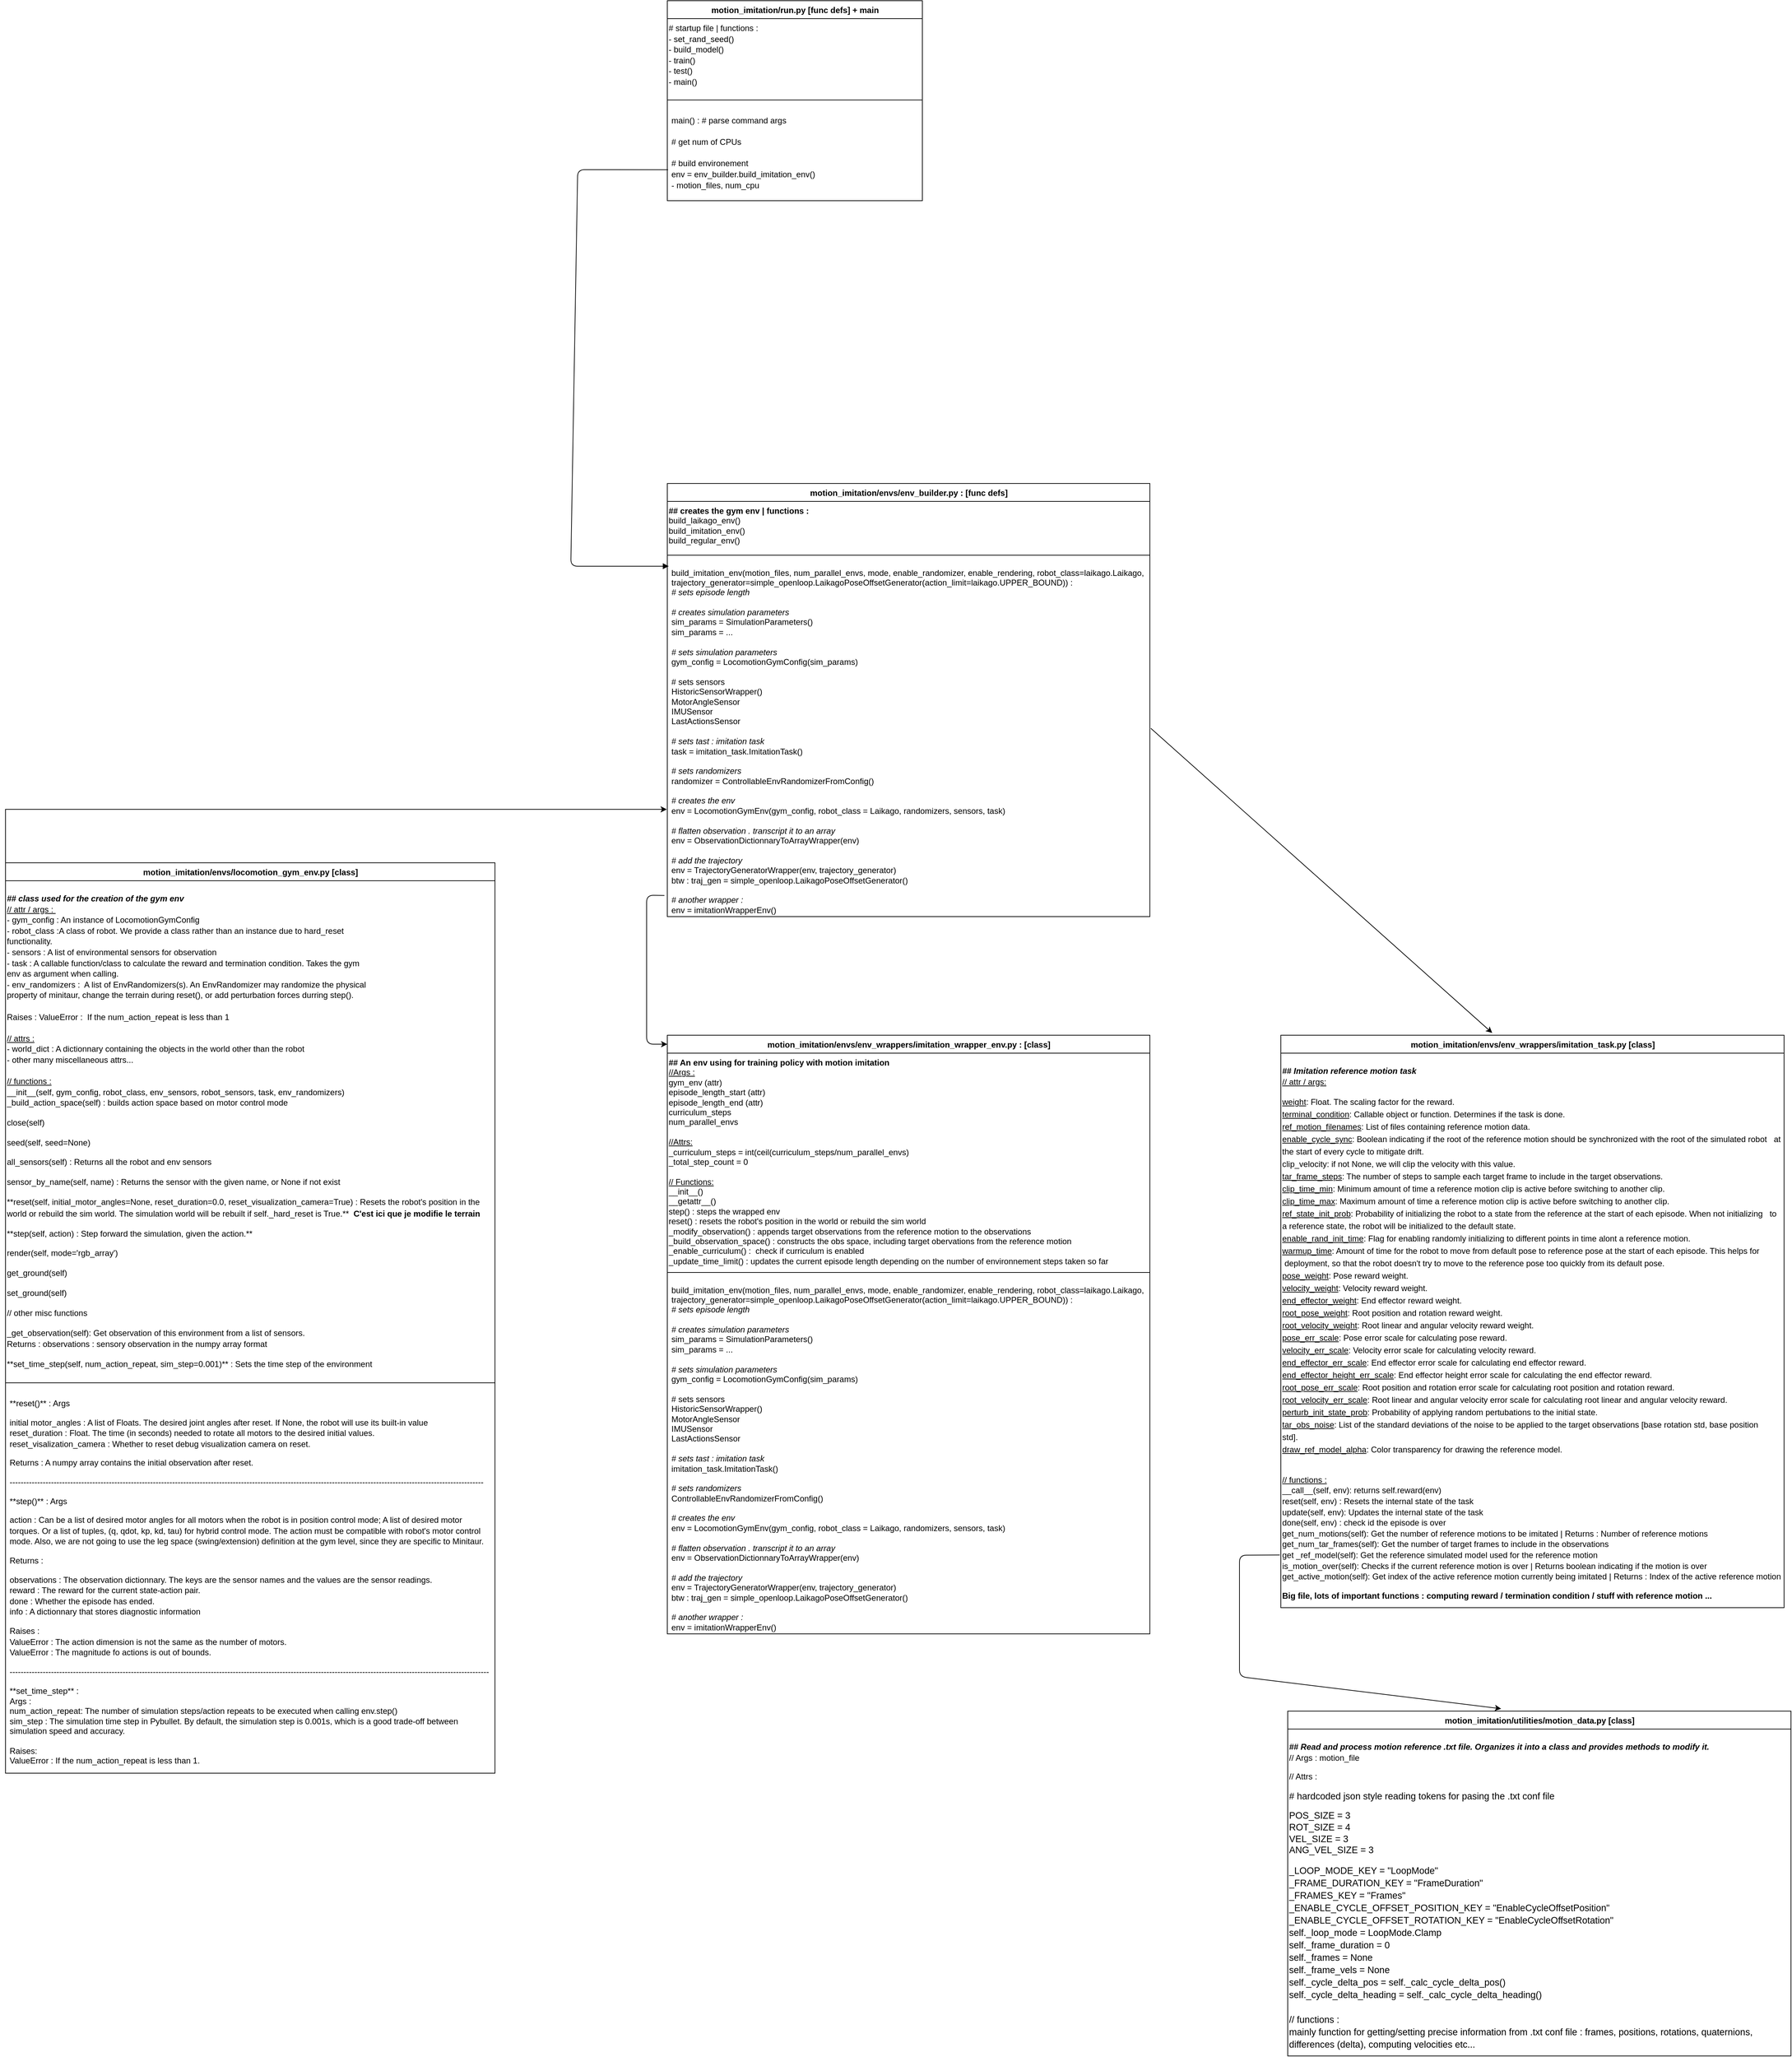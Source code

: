 <mxfile>
    <diagram id="Lm4nKWto8GY6URv-1aVc" name="Page-1">
        <mxGraphModel dx="3341" dy="2358" grid="1" gridSize="10" guides="1" tooltips="1" connect="1" arrows="1" fold="1" page="0" pageScale="1" pageWidth="850" pageHeight="1100" math="0" shadow="0">
            <root>
                <mxCell id="0"/>
                <mxCell id="1" parent="0"/>
                <mxCell id="60" value="motion_imitation/run.py [func defs] + main" style="swimlane;fontStyle=1;align=center;verticalAlign=top;childLayout=stackLayout;horizontal=1;startSize=26;horizontalStack=0;resizeParent=1;resizeParentMax=0;resizeLast=0;collapsible=1;marginBottom=0;html=1;" parent="1" vertex="1">
                    <mxGeometry x="-820" y="-960" width="370" height="290" as="geometry"/>
                </mxCell>
                <mxCell id="69" value="&lt;font face=&quot;helvetica&quot; style=&quot;line-height: 130%&quot;&gt;# startup file | functions :&lt;br&gt;- set_rand_seed()&lt;br&gt;- build_model()&lt;br&gt;- train()&lt;br&gt;- test()&lt;br&gt;- main()&lt;br&gt;&lt;/font&gt;" style="text;whiteSpace=wrap;html=1;" parent="60" vertex="1">
                    <mxGeometry y="26" width="370" height="114" as="geometry"/>
                </mxCell>
                <mxCell id="62" value="" style="line;strokeWidth=1;fillColor=none;align=left;verticalAlign=middle;spacingTop=-1;spacingLeft=3;spacingRight=3;rotatable=0;labelPosition=right;points=[];portConstraint=eastwest;html=1;" parent="60" vertex="1">
                    <mxGeometry y="140" width="370" height="8" as="geometry"/>
                </mxCell>
                <mxCell id="68" value="&lt;p style=&quot;line-height: 130%&quot;&gt;main() : # parse command args&lt;br&gt;&lt;br&gt;# get num of CPUs&lt;br&gt;&lt;br&gt;# build environement&lt;br&gt;env = env_builder.build_imitation_env()&lt;br&gt;- motion_files, num_cpu&lt;/p&gt;" style="text;strokeColor=none;fillColor=none;align=left;verticalAlign=top;spacingLeft=4;spacingRight=4;overflow=hidden;rotatable=0;points=[[0,0.5],[1,0.5]];portConstraint=eastwest;html=1;" parent="60" vertex="1">
                    <mxGeometry y="148" width="370" height="142" as="geometry"/>
                </mxCell>
                <mxCell id="70" value="motion_imitation/envs/env_builder.py : [func defs]" style="swimlane;fontStyle=1;align=center;verticalAlign=top;childLayout=stackLayout;horizontal=1;startSize=26;horizontalStack=0;resizeParent=1;resizeParentMax=0;resizeLast=0;collapsible=1;marginBottom=0;html=1;" parent="1" vertex="1">
                    <mxGeometry x="-820" y="-260" width="700" height="628" as="geometry">
                        <mxRectangle x="-1440" y="-200" width="320" height="26" as="alternateBounds"/>
                    </mxGeometry>
                </mxCell>
                <mxCell id="71" value="&lt;b&gt;## creates the gym env | functions :&lt;/b&gt;&amp;nbsp;&lt;br&gt;build_laikago_env()&lt;br&gt;build_imitation_env()&lt;br&gt;build_regular_env()" style="text;whiteSpace=wrap;html=1;" parent="70" vertex="1">
                    <mxGeometry y="26" width="700" height="74" as="geometry"/>
                </mxCell>
                <mxCell id="72" value="" style="line;strokeWidth=1;fillColor=none;align=left;verticalAlign=middle;spacingTop=-1;spacingLeft=3;spacingRight=3;rotatable=0;labelPosition=right;points=[];portConstraint=eastwest;html=1;" parent="70" vertex="1">
                    <mxGeometry y="100" width="700" height="8" as="geometry"/>
                </mxCell>
                <mxCell id="73" value="&lt;p style=&quot;line-height: 130%&quot;&gt;&lt;/p&gt;&lt;div style=&quot;text-align: justify&quot;&gt;&lt;span style=&quot;font-style: normal&quot;&gt;build_imitation_env(motion_files, num_parallel_envs, mode, enable_randomizer, enable_rendering, robot_class=laikago.Laikago,&amp;nbsp;&lt;/span&gt;&lt;/div&gt;&lt;span style=&quot;font-style: normal&quot;&gt;&lt;div style=&quot;text-align: justify&quot;&gt;&lt;span&gt;trajectory_generator=simple_openloop.LaikagoPoseOffsetGenerator(action_limit=laikago.UPPER_BOUND)) :&lt;/span&gt;&lt;/div&gt;&lt;/span&gt;&lt;div style=&quot;text-align: justify&quot;&gt;&lt;span&gt;# sets episode length&lt;/span&gt;&lt;/div&gt;&lt;div style=&quot;text-align: justify&quot;&gt;&lt;br&gt;&lt;/div&gt;&lt;div style=&quot;text-align: justify&quot;&gt;&lt;span&gt;# creates simulation parameters&lt;/span&gt;&lt;/div&gt;&lt;span style=&quot;font-style: normal&quot;&gt;&lt;div style=&quot;text-align: justify&quot;&gt;&lt;span&gt;sim_params = SimulationParameters()&lt;/span&gt;&lt;/div&gt;&lt;/span&gt;&lt;span style=&quot;font-style: normal&quot;&gt;&lt;div style=&quot;text-align: justify&quot;&gt;&lt;span&gt;sim_params = ...&lt;/span&gt;&lt;/div&gt;&lt;/span&gt;&lt;div style=&quot;text-align: justify&quot;&gt;&lt;br&gt;&lt;/div&gt;&lt;div style=&quot;text-align: justify&quot;&gt;&lt;span&gt;# sets simulation parameters&lt;/span&gt;&lt;/div&gt;&lt;span style=&quot;font-style: normal&quot;&gt;&lt;div style=&quot;text-align: justify&quot;&gt;&lt;span&gt;gym_config = LocomotionGymConfig(sim_params)&lt;/span&gt;&lt;/div&gt;&lt;/span&gt;&lt;div style=&quot;text-align: justify&quot;&gt;&lt;br&gt;&lt;/div&gt;&lt;span style=&quot;font-style: normal&quot;&gt;&lt;div style=&quot;text-align: justify&quot;&gt;&lt;span&gt;# sets sensors&lt;/span&gt;&lt;/div&gt;&lt;/span&gt;&lt;span style=&quot;font-style: normal&quot;&gt;&lt;div style=&quot;text-align: justify&quot;&gt;&lt;span&gt;HistoricSensorWrapper()&lt;/span&gt;&lt;/div&gt;&lt;/span&gt;&lt;span style=&quot;font-style: normal&quot;&gt;&lt;div style=&quot;text-align: justify&quot;&gt;&lt;span&gt;MotorAngleSensor&lt;/span&gt;&lt;/div&gt;&lt;/span&gt;&lt;span style=&quot;font-style: normal&quot;&gt;&lt;div style=&quot;text-align: justify&quot;&gt;&lt;span&gt;IMUSensor&lt;/span&gt;&lt;/div&gt;&lt;/span&gt;&lt;span style=&quot;font-style: normal&quot;&gt;&lt;div style=&quot;text-align: justify&quot;&gt;&lt;span&gt;LastActionsSensor&lt;/span&gt;&lt;/div&gt;&lt;/span&gt;&lt;div style=&quot;text-align: justify&quot;&gt;&lt;br&gt;&lt;/div&gt;&lt;div style=&quot;text-align: justify&quot;&gt;&lt;span&gt;# sets tast : imitation task&lt;/span&gt;&lt;/div&gt;&lt;span style=&quot;font-style: normal&quot;&gt;&lt;div style=&quot;text-align: justify&quot;&gt;&lt;span&gt;task = imitation_task.ImitationTask()&lt;/span&gt;&lt;/div&gt;&lt;/span&gt;&lt;div style=&quot;text-align: justify&quot;&gt;&lt;br&gt;&lt;/div&gt;&lt;div style=&quot;text-align: justify&quot;&gt;&lt;span&gt;# sets randomizers&lt;/span&gt;&lt;/div&gt;&lt;span style=&quot;font-style: normal&quot;&gt;&lt;div style=&quot;text-align: justify&quot;&gt;&lt;span&gt;randomizer = ControllableEnvRandomizerFromConfig()&lt;/span&gt;&lt;/div&gt;&lt;/span&gt;&lt;div style=&quot;text-align: justify&quot;&gt;&lt;br&gt;&lt;/div&gt;&lt;div style=&quot;text-align: justify&quot;&gt;&lt;span&gt;# creates the env&lt;/span&gt;&lt;/div&gt;&lt;span style=&quot;font-style: normal&quot;&gt;&lt;div style=&quot;text-align: justify&quot;&gt;&lt;span&gt;env = LocomotionGymEnv(gym_config, robot_class = Laikago, randomizers, sensors, task)&lt;/span&gt;&lt;/div&gt;&lt;/span&gt;&lt;div style=&quot;text-align: justify&quot;&gt;&lt;br&gt;&lt;/div&gt;&lt;div style=&quot;text-align: justify&quot;&gt;&lt;span&gt;# flatten observation . transcript it to an array&lt;/span&gt;&lt;/div&gt;&lt;span style=&quot;font-style: normal&quot;&gt;&lt;div style=&quot;text-align: justify&quot;&gt;&lt;span&gt;env = ObservationDictionnaryToArrayWrapper(env)&lt;/span&gt;&lt;/div&gt;&lt;/span&gt;&lt;div style=&quot;text-align: justify&quot;&gt;&lt;br&gt;&lt;/div&gt;&lt;div style=&quot;text-align: justify&quot;&gt;&lt;span&gt;# add the trajectory&lt;/span&gt;&lt;/div&gt;&lt;span style=&quot;font-style: normal&quot;&gt;&lt;div style=&quot;text-align: justify&quot;&gt;&lt;span&gt;env = TrajectoryGeneratorWrapper(env, trajectory_generator)&lt;/span&gt;&lt;/div&gt;&lt;/span&gt;&lt;span style=&quot;font-style: normal&quot;&gt;&lt;div style=&quot;text-align: justify&quot;&gt;&lt;span&gt;btw : traj_gen = simple_openloop.LaikagoPoseOffsetGenerator()&lt;/span&gt;&lt;/div&gt;&lt;/span&gt;&lt;div style=&quot;text-align: justify&quot;&gt;&lt;br&gt;&lt;/div&gt;&lt;div style=&quot;text-align: justify&quot;&gt;&lt;span&gt;# another wrapper :&lt;/span&gt;&lt;/div&gt;&lt;span style=&quot;font-style: normal&quot;&gt;&lt;div style=&quot;text-align: justify&quot;&gt;&lt;span&gt;env = imitationWrapperEnv()&lt;/span&gt;&lt;/div&gt;&lt;/span&gt;&lt;span style=&quot;font-style: normal&quot;&gt;&lt;div style=&quot;text-align: justify&quot;&gt;&lt;span&gt;return env&lt;/span&gt;&lt;/div&gt;&lt;/span&gt;&lt;p&gt;&lt;/p&gt;" style="text;strokeColor=none;fillColor=none;align=left;verticalAlign=middle;spacingLeft=4;spacingRight=4;overflow=hidden;rotatable=0;points=[[0,0.5],[1,0.5]];portConstraint=eastwest;fontStyle=2;html=1;" parent="70" vertex="1">
                    <mxGeometry y="108" width="700" height="520" as="geometry"/>
                </mxCell>
                <mxCell id="74" value="motion_imitation/envs/locomotion_gym_env.py [class]" style="swimlane;fontStyle=1;align=center;verticalAlign=top;childLayout=stackLayout;horizontal=1;startSize=26;horizontalStack=0;resizeParent=1;resizeParentMax=0;resizeLast=0;collapsible=1;marginBottom=0;html=1;" parent="1" vertex="1">
                    <mxGeometry x="-1780" y="290" width="710" height="1320" as="geometry">
                        <mxRectangle x="-510" y="110" width="340" height="26" as="alternateBounds"/>
                    </mxGeometry>
                </mxCell>
                <mxCell id="75" value="&lt;p style=&quot;line-height: 130%&quot;&gt;&lt;span&gt;&lt;b&gt;&lt;i&gt;## class used for the creation of the gym env&lt;/i&gt;&lt;/b&gt;&lt;br&gt;&lt;u&gt;// attr / args :&amp;nbsp;&lt;/u&gt;&lt;br&gt;&lt;/span&gt;&lt;span&gt;- gym_config : An instance of LocomotionGymConfig&lt;/span&gt;&lt;br style=&quot;padding: 0px ; margin: 0px&quot;&gt;&lt;span&gt;- robot_class :A class of robot. We provide a class rather than an instance due to hard_reset&amp;nbsp;&lt;/span&gt;&lt;br style=&quot;padding: 0px ; margin: 0px&quot;&gt;&lt;span&gt;functionality.&lt;/span&gt;&lt;br style=&quot;padding: 0px ; margin: 0px&quot;&gt;&lt;span&gt;- sensors : A list of environmental sensors for observation&lt;/span&gt;&lt;br style=&quot;padding: 0px ; margin: 0px&quot;&gt;&lt;span&gt;- task : A callable function/class to calculate the reward and termination condition. Takes the gym&amp;nbsp;&lt;/span&gt;&lt;br style=&quot;padding: 0px ; margin: 0px&quot;&gt;&lt;span&gt;env as argument when calling.&lt;/span&gt;&lt;br style=&quot;padding: 0px ; margin: 0px&quot;&gt;&lt;span&gt;- env_randomizers :&amp;nbsp; A list of EnvRandomizers(s). An EnvRandomizer may randomize the physical&lt;/span&gt;&lt;br style=&quot;padding: 0px ; margin: 0px&quot;&gt;&lt;span&gt;property of minitaur, change the terrain during reset(), or add perturbation forces durring step().&lt;/span&gt;&lt;br style=&quot;padding: 0px ; margin: 0px&quot;&gt;&lt;br style=&quot;padding: 0px ; margin: 0px&quot;&gt;&lt;span&gt;Raises : ValueError :&amp;nbsp; If the num_action_repeat is less than 1&lt;br&gt;&lt;/span&gt;&lt;span&gt;&lt;br&gt;&lt;u&gt;// attrs :&lt;/u&gt;&lt;br&gt;- world_dict : A dictionnary containing the objects in the world other than the robot&lt;br&gt;- other many miscellaneous attrs...&lt;br&gt;&lt;br&gt;&lt;u&gt;// functions :&lt;/u&gt;&lt;br&gt;__init__(self, gym_config, robot_class, env_sensors, robot_sensors, task, env_randomizers)&lt;br&gt;_build_action_space(self) : builds action space based on motor control mode&lt;/span&gt;&lt;/p&gt;&lt;p style=&quot;line-height: 140%&quot;&gt;&lt;span&gt;close(self)&lt;/span&gt;&lt;/p&gt;&lt;p style=&quot;line-height: 140%&quot;&gt;&lt;span&gt;seed(self, seed=None)&lt;/span&gt;&lt;/p&gt;&lt;p style=&quot;line-height: 140%&quot;&gt;&lt;span&gt;all_sensors(self) : Returns all the robot and env sensors&lt;/span&gt;&lt;span&gt;&lt;br&gt;&lt;/span&gt;&lt;/p&gt;&lt;p style=&quot;line-height: 140%&quot;&gt;&lt;span&gt;sensor_by_name(self, name) : Returns the sensor with the given name, or None if not exist&lt;/span&gt;&lt;span&gt;&lt;br&gt;&lt;/span&gt;&lt;/p&gt;&lt;p style=&quot;line-height: 140%&quot;&gt;**reset(self, initial_motor_angles=None, reset_duration=0.0, reset_visualization_camera=True) : Resets the robot's position in the world or rebuild the sim world.&amp;nbsp;The simulation world will be rebuilt if self._hard_reset is True.**&amp;nbsp;&lt;i&gt;&amp;nbsp;&lt;/i&gt;&lt;b&gt;C'est ici que je modifie le terrain&lt;/b&gt;&lt;/p&gt;&lt;p style=&quot;line-height: 140%&quot;&gt;**step(self, action) : Step forward the simulation, given the action.**&lt;/p&gt;&lt;p style=&quot;line-height: 140%&quot;&gt;render(self, mode='rgb_array')&lt;/p&gt;&lt;p style=&quot;line-height: 140%&quot;&gt;get_ground(self)&lt;/p&gt;&lt;p style=&quot;line-height: 140%&quot;&gt;set_ground(self)&lt;/p&gt;&lt;p style=&quot;line-height: 140%&quot;&gt;// other misc functions&lt;/p&gt;&lt;p style=&quot;line-height: 140%&quot;&gt;_get_observation(self): Get observation of this environment from a list of sensors.&amp;nbsp; &amp;nbsp; &amp;nbsp; &amp;nbsp; &amp;nbsp; &amp;nbsp; &amp;nbsp; &amp;nbsp; &amp;nbsp; &amp;nbsp; &amp;nbsp; &amp;nbsp; &amp;nbsp; &amp;nbsp; &amp;nbsp; &amp;nbsp; &amp;nbsp; &amp;nbsp; &amp;nbsp; &amp;nbsp; &amp;nbsp; &amp;nbsp; &amp;nbsp; &amp;nbsp; &amp;nbsp; &amp;nbsp; &amp;nbsp; &amp;nbsp; &amp;nbsp; &amp;nbsp; &amp;nbsp; &amp;nbsp; &amp;nbsp; &amp;nbsp; &amp;nbsp; &amp;nbsp; &amp;nbsp; &amp;nbsp; &amp;nbsp; &amp;nbsp; Returns : observations : sensory observation in the numpy array format&lt;/p&gt;&lt;p style=&quot;line-height: 140%&quot;&gt;**set_time_step(self, num_action_repeat, sim_step=0.001)** : Sets the time step of the environment&lt;/p&gt;&lt;p style=&quot;line-height: 140%&quot;&gt;&lt;br&gt;&lt;/p&gt;" style="text;whiteSpace=wrap;html=1;" parent="74" vertex="1">
                    <mxGeometry y="26" width="710" height="724" as="geometry"/>
                </mxCell>
                <mxCell id="76" value="" style="line;strokeWidth=1;fillColor=none;align=left;verticalAlign=middle;spacingTop=-1;spacingLeft=3;spacingRight=3;rotatable=0;labelPosition=right;points=[];portConstraint=eastwest;html=1;" parent="74" vertex="1">
                    <mxGeometry y="750" width="710" height="8" as="geometry"/>
                </mxCell>
                <mxCell id="77" value="&lt;p style=&quot;line-height: 130%&quot;&gt;**reset()** : Args&lt;/p&gt;&lt;p style=&quot;line-height: 130%&quot;&gt;initial motor_angles : A list of Floats. The desired joint angles after reset. If None, the robot will use its built-in value&amp;nbsp; &amp;nbsp; &amp;nbsp; &amp;nbsp; &amp;nbsp; &amp;nbsp; &amp;nbsp; &amp;nbsp; &amp;nbsp; &amp;nbsp; &amp;nbsp; &amp;nbsp; reset_duration : Float. The time (in seconds) needed to rotate all motors to the desired initial values.&amp;nbsp; &amp;nbsp; &amp;nbsp; &amp;nbsp; &amp;nbsp; &amp;nbsp; &amp;nbsp; &amp;nbsp; &amp;nbsp; &amp;nbsp; &amp;nbsp; &amp;nbsp; &amp;nbsp; &amp;nbsp; &amp;nbsp; &amp;nbsp; &amp;nbsp; &amp;nbsp; &amp;nbsp; &amp;nbsp; &amp;nbsp; &amp;nbsp; &amp;nbsp; reset_visalization_camera : Whether to reset debug visualization camera on reset.&lt;/p&gt;&lt;p style=&quot;line-height: 130%&quot;&gt;&lt;span&gt;Returns : A numpy array contains the initial observation after reset.&lt;/span&gt;&lt;/p&gt;&lt;p style=&quot;line-height: 130%&quot;&gt;----------------------------------------------------------------------------------------------------------------------------------------------------------------------------&lt;/p&gt;&lt;p style=&quot;line-height: 130%&quot;&gt;**step()** : Args&lt;/p&gt;&lt;p style=&quot;line-height: 130%&quot;&gt;action : Can be a list of desired motor angles for all motors when the robot is in position control mode; A list of desired motor torques. Or a list of tuples, (q, qdot, kp, kd, tau) for hybrid control mode. The action must be compatible with robot's motor control mode. Also, we are not going to use the leg space (swing/extension) definition at the gym level, since they are specific to Minitaur.&lt;/p&gt;&lt;p style=&quot;line-height: 130%&quot;&gt;Returns :&amp;nbsp;&lt;/p&gt;&lt;p style=&quot;line-height: 130%&quot;&gt;observations : The observation dictionnary. The keys are the sensor names and the values are the sensor readings.&amp;nbsp; &amp;nbsp; &amp;nbsp; &amp;nbsp; &amp;nbsp; &amp;nbsp; &amp;nbsp; &amp;nbsp; &amp;nbsp; &amp;nbsp; &amp;nbsp; &amp;nbsp; reward : The reward for the current state-action pair.&amp;nbsp; &amp;nbsp; &amp;nbsp; &amp;nbsp; &amp;nbsp; &amp;nbsp; &amp;nbsp; &amp;nbsp; &amp;nbsp; &amp;nbsp; &amp;nbsp; &amp;nbsp; &amp;nbsp; &amp;nbsp; &amp;nbsp; &amp;nbsp; &amp;nbsp; &amp;nbsp; &amp;nbsp; &amp;nbsp; &amp;nbsp; &amp;nbsp; &amp;nbsp; &amp;nbsp; &amp;nbsp; &amp;nbsp; &amp;nbsp; &amp;nbsp; &amp;nbsp; &amp;nbsp; &amp;nbsp; &amp;nbsp; &amp;nbsp; &amp;nbsp; &amp;nbsp; &amp;nbsp; &amp;nbsp; &amp;nbsp; &amp;nbsp; &amp;nbsp; &amp;nbsp; &amp;nbsp; &amp;nbsp; &amp;nbsp; &amp;nbsp; &amp;nbsp; &amp;nbsp; &amp;nbsp; &amp;nbsp; &amp;nbsp; &amp;nbsp; &amp;nbsp; &amp;nbsp; &amp;nbsp; &amp;nbsp; &amp;nbsp; &amp;nbsp; &amp;nbsp; &amp;nbsp; &amp;nbsp; &amp;nbsp; &amp;nbsp; &amp;nbsp; done : Whether the episode has ended.&amp;nbsp; &amp;nbsp; &amp;nbsp; &amp;nbsp; &amp;nbsp; &amp;nbsp; &amp;nbsp; &amp;nbsp; &amp;nbsp; &amp;nbsp; &amp;nbsp; &amp;nbsp; &amp;nbsp; &amp;nbsp; &amp;nbsp; &amp;nbsp; &amp;nbsp; &amp;nbsp; &amp;nbsp; &amp;nbsp; &amp;nbsp; &amp;nbsp; &amp;nbsp; &amp;nbsp; &amp;nbsp; &amp;nbsp; &amp;nbsp; &amp;nbsp; &amp;nbsp; &amp;nbsp; &amp;nbsp; &amp;nbsp; &amp;nbsp; &amp;nbsp; &amp;nbsp; &amp;nbsp; &amp;nbsp; &amp;nbsp; &amp;nbsp; &amp;nbsp; &amp;nbsp; &amp;nbsp; &amp;nbsp; &amp;nbsp; &amp;nbsp; &amp;nbsp; &amp;nbsp; &amp;nbsp; &amp;nbsp; &amp;nbsp; &amp;nbsp; &amp;nbsp; &amp;nbsp; &amp;nbsp; &amp;nbsp; &amp;nbsp; &amp;nbsp; &amp;nbsp; &amp;nbsp; &amp;nbsp; &amp;nbsp; &amp;nbsp; &amp;nbsp; &amp;nbsp; &amp;nbsp; &amp;nbsp; &amp;nbsp; &amp;nbsp; &amp;nbsp; &amp;nbsp; &amp;nbsp; &amp;nbsp; &amp;nbsp; info : A dictionnary that stores diagnostic information&lt;/p&gt;&lt;p style=&quot;line-height: 130%&quot;&gt;Raises :&amp;nbsp; &amp;nbsp; &amp;nbsp; &amp;nbsp; &amp;nbsp; &amp;nbsp; &amp;nbsp; &amp;nbsp; &amp;nbsp; &amp;nbsp; &amp;nbsp; &amp;nbsp; &amp;nbsp; &amp;nbsp; &amp;nbsp; &amp;nbsp; &amp;nbsp; &amp;nbsp; &amp;nbsp; &amp;nbsp; &amp;nbsp; &amp;nbsp; &amp;nbsp; &amp;nbsp; &amp;nbsp; &amp;nbsp; &amp;nbsp; &amp;nbsp; &amp;nbsp; &amp;nbsp; &amp;nbsp; &amp;nbsp; &amp;nbsp; &amp;nbsp; &amp;nbsp; &amp;nbsp; &amp;nbsp; &amp;nbsp; &amp;nbsp; &amp;nbsp; &amp;nbsp; &amp;nbsp; &amp;nbsp; &amp;nbsp; &amp;nbsp; &amp;nbsp; &amp;nbsp; &amp;nbsp; &amp;nbsp; &amp;nbsp; &amp;nbsp; &amp;nbsp; &amp;nbsp; &amp;nbsp; &amp;nbsp; &amp;nbsp; &amp;nbsp; &amp;nbsp; &amp;nbsp; &amp;nbsp; &amp;nbsp; &amp;nbsp; &amp;nbsp; &amp;nbsp; &amp;nbsp; &amp;nbsp; &amp;nbsp; &amp;nbsp; &amp;nbsp; &amp;nbsp; &amp;nbsp; &amp;nbsp; &amp;nbsp; &amp;nbsp; &amp;nbsp; &amp;nbsp; &amp;nbsp; &amp;nbsp; &amp;nbsp; &amp;nbsp; &amp;nbsp; &amp;nbsp; &amp;nbsp; &amp;nbsp; &amp;nbsp; &amp;nbsp; &amp;nbsp; &amp;nbsp; &amp;nbsp; &amp;nbsp; &amp;nbsp; &amp;nbsp; &amp;nbsp; &amp;nbsp; &amp;nbsp; &amp;nbsp; &amp;nbsp; &amp;nbsp; ValueError : The action dimension is not the same as the number of motors.&amp;nbsp; &amp;nbsp; &amp;nbsp; &amp;nbsp; &amp;nbsp; &amp;nbsp; &amp;nbsp; &amp;nbsp; &amp;nbsp; &amp;nbsp; &amp;nbsp; &amp;nbsp; &amp;nbsp; &amp;nbsp; &amp;nbsp; &amp;nbsp; &amp;nbsp; &amp;nbsp; &amp;nbsp; &amp;nbsp; &amp;nbsp; &amp;nbsp; &amp;nbsp; &amp;nbsp; &amp;nbsp; &amp;nbsp; &amp;nbsp; &amp;nbsp; &amp;nbsp; &amp;nbsp; &amp;nbsp; &amp;nbsp; &amp;nbsp; &amp;nbsp; &amp;nbsp; &amp;nbsp; &amp;nbsp; &amp;nbsp; &amp;nbsp; &amp;nbsp; &amp;nbsp; &amp;nbsp; &amp;nbsp; &amp;nbsp; ValueError : The magnitude fo actions is out of bounds.&lt;/p&gt;------------------------------------------------------------------------------------------------------------------------------------------------------------------------------&lt;br&gt;&lt;br&gt;**set_time_step** :&lt;br&gt;Args :&lt;br&gt;num_action_repeat: The number of simulation steps/action repeats to be executed when calling env.step()&lt;br&gt;sim_step : The simulation time step in Pybullet. By default, the simulation step is 0.001s, which is a good trade-off between simulation speed and accuracy.&lt;br&gt;&lt;br&gt;Raises:&amp;nbsp;&lt;br&gt;ValueError : If the num_action_repeat is less than 1." style="text;strokeColor=none;fillColor=none;align=left;verticalAlign=top;spacingLeft=4;spacingRight=4;overflow=hidden;rotatable=0;points=[[0,0.5],[1,0.5]];portConstraint=eastwest;html=1;whiteSpace=wrap;" parent="74" vertex="1">
                    <mxGeometry y="758" width="710" height="562" as="geometry"/>
                </mxCell>
                <mxCell id="78" value="" style="html=1;verticalAlign=bottom;labelBackgroundColor=none;endArrow=block;endFill=1;exitX=0.003;exitY=0.684;exitDx=0;exitDy=0;exitPerimeter=0;entryX=0.003;entryY=0.023;entryDx=0;entryDy=0;entryPerimeter=0;" parent="1" source="68" target="73" edge="1">
                    <mxGeometry width="160" relative="1" as="geometry">
                        <mxPoint x="-1530" y="-80" as="sourcePoint"/>
                        <mxPoint x="-1390" y="-30" as="targetPoint"/>
                        <Array as="points">
                            <mxPoint x="-950" y="-715"/>
                            <mxPoint x="-960" y="-140"/>
                        </Array>
                    </mxGeometry>
                </mxCell>
                <mxCell id="79" style="edgeStyle=orthogonalEdgeStyle;rounded=0;orthogonalLoop=1;jettySize=auto;html=1;exitX=0;exitY=0;exitDx=0;exitDy=0;entryX=-0.001;entryY=0.701;entryDx=0;entryDy=0;entryPerimeter=0;" parent="1" source="75" target="73" edge="1">
                    <mxGeometry relative="1" as="geometry"/>
                </mxCell>
                <mxCell id="80" value="motion_imitation/envs/env_wrappers/imitation_wrapper_env.py : [class]" style="swimlane;fontStyle=1;align=center;verticalAlign=top;childLayout=stackLayout;horizontal=1;startSize=26;horizontalStack=0;resizeParent=1;resizeParentMax=0;resizeLast=0;collapsible=1;marginBottom=0;html=1;" parent="1" vertex="1">
                    <mxGeometry x="-820" y="540" width="700" height="868" as="geometry">
                        <mxRectangle x="-1440" y="-200" width="320" height="26" as="alternateBounds"/>
                    </mxGeometry>
                </mxCell>
                <mxCell id="81" value="&lt;span&gt;## An env using for training policy with motion imitation&lt;br&gt;&lt;span style=&quot;font-weight: 400&quot;&gt;&lt;u&gt;//Args :&lt;/u&gt;&lt;br&gt;gym_env (attr)&lt;br&gt;episode_length_start (attr)&lt;br&gt;episode_length_end (attr)&lt;br&gt;curriculum_steps&lt;br&gt;num_parallel_envs&lt;br&gt;&lt;br&gt;&lt;u&gt;//Attrs:&lt;/u&gt;&lt;br&gt;_curriculum_steps = int(ceil(curriculum_steps/num_parallel_envs)&lt;br&gt;_total_step_count = 0&lt;br&gt;&lt;br&gt;&lt;u&gt;// Functions:&lt;/u&gt;&lt;br&gt;__init__()&lt;br&gt;__getattr__()&lt;br&gt;&lt;/span&gt;&lt;span style=&quot;font-weight: 400&quot;&gt;step() : steps the wrapped env&lt;br&gt;&lt;/span&gt;&lt;span style=&quot;font-weight: normal&quot;&gt;reset() : resets the robot's position in the world or rebuild the sim world&lt;br&gt;&lt;/span&gt;&lt;span style=&quot;font-weight: normal&quot;&gt;_modify_observation() : appends target observations from the reference motion to the observations&lt;br&gt;_build_observation_space() : constructs the obs space, including target obervations from the reference motion&lt;br&gt;&lt;/span&gt;&lt;span style=&quot;font-weight: 400&quot;&gt;_enable_curriculum() :&amp;nbsp; check if curriculum is enabled&lt;br&gt;_update_time_limit() : updates the current episode length depending on the number of environnement steps taken so far&lt;/span&gt;&lt;br&gt;&lt;/span&gt;" style="text;whiteSpace=wrap;html=1;fontStyle=1" parent="80" vertex="1">
                    <mxGeometry y="26" width="700" height="314" as="geometry"/>
                </mxCell>
                <mxCell id="82" value="" style="line;strokeWidth=1;fillColor=none;align=left;verticalAlign=middle;spacingTop=-1;spacingLeft=3;spacingRight=3;rotatable=0;labelPosition=right;points=[];portConstraint=eastwest;html=1;" parent="80" vertex="1">
                    <mxGeometry y="340" width="700" height="8" as="geometry"/>
                </mxCell>
                <mxCell id="83" value="&lt;p style=&quot;line-height: 130%&quot;&gt;&lt;/p&gt;&lt;div style=&quot;text-align: justify&quot;&gt;&lt;span style=&quot;font-style: normal&quot;&gt;build_imitation_env(motion_files, num_parallel_envs, mode, enable_randomizer, enable_rendering, robot_class=laikago.Laikago,&amp;nbsp;&lt;/span&gt;&lt;/div&gt;&lt;span style=&quot;font-style: normal&quot;&gt;&lt;div style=&quot;text-align: justify&quot;&gt;&lt;span&gt;trajectory_generator=simple_openloop.LaikagoPoseOffsetGenerator(action_limit=laikago.UPPER_BOUND)) :&lt;/span&gt;&lt;/div&gt;&lt;/span&gt;&lt;div style=&quot;text-align: justify&quot;&gt;&lt;span&gt;# sets episode length&lt;/span&gt;&lt;/div&gt;&lt;div style=&quot;text-align: justify&quot;&gt;&lt;br&gt;&lt;/div&gt;&lt;div style=&quot;text-align: justify&quot;&gt;&lt;span&gt;# creates simulation parameters&lt;/span&gt;&lt;/div&gt;&lt;span style=&quot;font-style: normal&quot;&gt;&lt;div style=&quot;text-align: justify&quot;&gt;&lt;span&gt;sim_params = SimulationParameters()&lt;/span&gt;&lt;/div&gt;&lt;/span&gt;&lt;span style=&quot;font-style: normal&quot;&gt;&lt;div style=&quot;text-align: justify&quot;&gt;&lt;span&gt;sim_params = ...&lt;/span&gt;&lt;/div&gt;&lt;/span&gt;&lt;div style=&quot;text-align: justify&quot;&gt;&lt;br&gt;&lt;/div&gt;&lt;div style=&quot;text-align: justify&quot;&gt;&lt;span&gt;# sets simulation parameters&lt;/span&gt;&lt;/div&gt;&lt;span style=&quot;font-style: normal&quot;&gt;&lt;div style=&quot;text-align: justify&quot;&gt;&lt;span&gt;gym_config = LocomotionGymConfig(sim_params)&lt;/span&gt;&lt;/div&gt;&lt;/span&gt;&lt;div style=&quot;text-align: justify&quot;&gt;&lt;br&gt;&lt;/div&gt;&lt;span style=&quot;font-style: normal&quot;&gt;&lt;div style=&quot;text-align: justify&quot;&gt;&lt;span&gt;# sets sensors&lt;/span&gt;&lt;/div&gt;&lt;/span&gt;&lt;span style=&quot;font-style: normal&quot;&gt;&lt;div style=&quot;text-align: justify&quot;&gt;&lt;span&gt;HistoricSensorWrapper()&lt;/span&gt;&lt;/div&gt;&lt;/span&gt;&lt;span style=&quot;font-style: normal&quot;&gt;&lt;div style=&quot;text-align: justify&quot;&gt;&lt;span&gt;MotorAngleSensor&lt;/span&gt;&lt;/div&gt;&lt;/span&gt;&lt;span style=&quot;font-style: normal&quot;&gt;&lt;div style=&quot;text-align: justify&quot;&gt;&lt;span&gt;IMUSensor&lt;/span&gt;&lt;/div&gt;&lt;/span&gt;&lt;span style=&quot;font-style: normal&quot;&gt;&lt;div style=&quot;text-align: justify&quot;&gt;&lt;span&gt;LastActionsSensor&lt;/span&gt;&lt;/div&gt;&lt;/span&gt;&lt;div style=&quot;text-align: justify&quot;&gt;&lt;br&gt;&lt;/div&gt;&lt;div style=&quot;text-align: justify&quot;&gt;&lt;span&gt;# sets tast : imitation task&lt;/span&gt;&lt;/div&gt;&lt;span style=&quot;font-style: normal&quot;&gt;&lt;div style=&quot;text-align: justify&quot;&gt;&lt;span&gt;imitation_task.ImitationTask()&lt;/span&gt;&lt;/div&gt;&lt;/span&gt;&lt;div style=&quot;text-align: justify&quot;&gt;&lt;br&gt;&lt;/div&gt;&lt;div style=&quot;text-align: justify&quot;&gt;&lt;span&gt;# sets randomizers&lt;/span&gt;&lt;/div&gt;&lt;span style=&quot;font-style: normal&quot;&gt;&lt;div style=&quot;text-align: justify&quot;&gt;&lt;span&gt;ControllableEnvRandomizerFromConfig()&lt;/span&gt;&lt;/div&gt;&lt;/span&gt;&lt;div style=&quot;text-align: justify&quot;&gt;&lt;br&gt;&lt;/div&gt;&lt;div style=&quot;text-align: justify&quot;&gt;&lt;span&gt;# creates the env&lt;/span&gt;&lt;/div&gt;&lt;span style=&quot;font-style: normal&quot;&gt;&lt;div style=&quot;text-align: justify&quot;&gt;&lt;span&gt;env = LocomotionGymEnv(gym_config, robot_class = Laikago, randomizers, sensors, task)&lt;/span&gt;&lt;/div&gt;&lt;/span&gt;&lt;div style=&quot;text-align: justify&quot;&gt;&lt;br&gt;&lt;/div&gt;&lt;div style=&quot;text-align: justify&quot;&gt;&lt;span&gt;# flatten observation . transcript it to an array&lt;/span&gt;&lt;/div&gt;&lt;span style=&quot;font-style: normal&quot;&gt;&lt;div style=&quot;text-align: justify&quot;&gt;&lt;span&gt;env = ObservationDictionnaryToArrayWrapper(env)&lt;/span&gt;&lt;/div&gt;&lt;/span&gt;&lt;div style=&quot;text-align: justify&quot;&gt;&lt;br&gt;&lt;/div&gt;&lt;div style=&quot;text-align: justify&quot;&gt;&lt;span&gt;# add the trajectory&lt;/span&gt;&lt;/div&gt;&lt;span style=&quot;font-style: normal&quot;&gt;&lt;div style=&quot;text-align: justify&quot;&gt;&lt;span&gt;env = TrajectoryGeneratorWrapper(env, trajectory_generator)&lt;/span&gt;&lt;/div&gt;&lt;/span&gt;&lt;span style=&quot;font-style: normal&quot;&gt;&lt;div style=&quot;text-align: justify&quot;&gt;&lt;span&gt;btw : traj_gen = simple_openloop.LaikagoPoseOffsetGenerator()&lt;/span&gt;&lt;/div&gt;&lt;/span&gt;&lt;div style=&quot;text-align: justify&quot;&gt;&lt;br&gt;&lt;/div&gt;&lt;div style=&quot;text-align: justify&quot;&gt;&lt;span&gt;# another wrapper :&lt;/span&gt;&lt;/div&gt;&lt;span style=&quot;font-style: normal&quot;&gt;&lt;div style=&quot;text-align: justify&quot;&gt;&lt;span&gt;env = imitationWrapperEnv()&lt;/span&gt;&lt;/div&gt;&lt;/span&gt;&lt;span style=&quot;font-style: normal&quot;&gt;&lt;div style=&quot;text-align: justify&quot;&gt;&lt;span&gt;return env&lt;/span&gt;&lt;/div&gt;&lt;/span&gt;&lt;p&gt;&lt;/p&gt;" style="text;strokeColor=none;fillColor=none;align=left;verticalAlign=middle;spacingLeft=4;spacingRight=4;overflow=hidden;rotatable=0;points=[[0,0.5],[1,0.5]];portConstraint=eastwest;fontStyle=2;html=1;" parent="80" vertex="1">
                    <mxGeometry y="348" width="700" height="520" as="geometry"/>
                </mxCell>
                <mxCell id="84" value="" style="endArrow=classic;html=1;entryX=0;entryY=0.015;entryDx=0;entryDy=0;entryPerimeter=0;exitX=-0.006;exitY=0.941;exitDx=0;exitDy=0;exitPerimeter=0;" parent="1" source="73" target="80" edge="1">
                    <mxGeometry width="50" height="50" relative="1" as="geometry">
                        <mxPoint x="-830" y="370" as="sourcePoint"/>
                        <mxPoint x="-630" y="650" as="targetPoint"/>
                        <Array as="points">
                            <mxPoint x="-850" y="337"/>
                            <mxPoint x="-850" y="553"/>
                        </Array>
                    </mxGeometry>
                </mxCell>
                <mxCell id="90" value="motion_imitation/envs/env_wrappers/imitation_task.py [class]" style="swimlane;fontStyle=1;align=center;verticalAlign=top;childLayout=stackLayout;horizontal=1;startSize=26;horizontalStack=0;resizeParent=1;resizeParentMax=0;resizeLast=0;collapsible=1;marginBottom=0;html=1;" parent="1" vertex="1">
                    <mxGeometry x="70" y="540" width="730" height="830" as="geometry">
                        <mxRectangle x="-510" y="110" width="340" height="26" as="alternateBounds"/>
                    </mxGeometry>
                </mxCell>
                <mxCell id="91" value="&lt;p style=&quot;line-height: 130%&quot;&gt;&lt;font style=&quot;font-size: 12px&quot;&gt;&lt;b&gt;&lt;i&gt;## Imitation reference motion task&lt;/i&gt;&lt;/b&gt;&lt;br&gt;&lt;u&gt;// attr / args:&lt;/u&gt;&lt;br&gt;&lt;/font&gt;&lt;/p&gt;&lt;div style=&quot;line-height: 18px&quot;&gt;&lt;div&gt;&lt;u&gt;weight&lt;/u&gt;: Float. The scaling factor for the reward.&lt;/div&gt;&lt;div&gt;&lt;u&gt;      terminal_condition&lt;/u&gt;: Callable object or function. Determines if the task is&amp;nbsp;&lt;span&gt;done.&lt;/span&gt;&lt;/div&gt;&lt;div&gt;&lt;u&gt;      ref_motion_filenames&lt;/u&gt;: List of files containing reference motion data.&lt;/div&gt;&lt;div&gt;&lt;u&gt;      enable_cycle_sync&lt;/u&gt;: Boolean indicating if the root of the reference motion&amp;nbsp;&lt;span&gt;should be synchronized with the root of the simulated robot&amp;nbsp; &amp;nbsp;at the start&amp;nbsp;&lt;/span&gt;&lt;span&gt;of every cycle to mitigate drift.&lt;/span&gt;&lt;/div&gt;&lt;div&gt;      clip_velocity: if not None, we will clip the velocity with this value.&lt;/div&gt;&lt;div&gt;&lt;u&gt;      tar_frame_steps&lt;/u&gt;: The number of steps to sample each target frame to&amp;nbsp;&lt;span&gt;include in the target observations.&lt;/span&gt;&lt;/div&gt;&lt;div&gt;&lt;u&gt;      clip_time_min&lt;/u&gt;: Minimum amount of time a reference motion clip is active&amp;nbsp;&lt;span&gt;before switching to another clip.&lt;/span&gt;&lt;/div&gt;&lt;div&gt;&lt;u&gt;      clip_time_max&lt;/u&gt;: Maximum amount of time a reference motion clip is active&amp;nbsp;&lt;span&gt;before switching to another clip.&lt;/span&gt;&lt;/div&gt;&lt;div&gt;&lt;u&gt;      ref_state_init_prob&lt;/u&gt;: Probability of initializing the robot to a state from&amp;nbsp;&lt;span&gt;the reference at the start of each episode. When not initializing&amp;nbsp; &amp;nbsp;to a&amp;nbsp;&lt;/span&gt;&lt;span&gt;reference state, the robot will be initialized to the default state.&lt;/span&gt;&lt;/div&gt;&lt;div&gt;&lt;u&gt;      enable_rand_init_time&lt;/u&gt;: Flag for enabling randomly initializing to&amp;nbsp;&lt;span&gt;different points in time alont a reference motion.&lt;/span&gt;&lt;/div&gt;&lt;div&gt;&lt;u&gt;      warmup_time&lt;/u&gt;: Amount of time for the robot to move from default pose to&amp;nbsp;&lt;span&gt;reference pose at the start of each episode. This helps for&amp;nbsp; &amp;nbsp;deployment,&amp;nbsp;&lt;/span&gt;&lt;span&gt;so that the robot doesn't try to move to the reference pose too quickly&amp;nbsp;&lt;/span&gt;&lt;span&gt;from its default pose.&lt;/span&gt;&lt;/div&gt;&lt;div&gt;&lt;u&gt;      pose_weight&lt;/u&gt;: Pose reward weight.&lt;/div&gt;&lt;div&gt;&lt;u&gt;      velocity_weight&lt;/u&gt;: Velocity reward weight.&lt;/div&gt;&lt;div&gt;&lt;u&gt;      end_effector_weight&lt;/u&gt;: End effector reward weight.&lt;/div&gt;&lt;div&gt;&lt;u&gt;      root_pose_weight&lt;/u&gt;: Root position and rotation reward weight.&lt;/div&gt;&lt;div&gt;&lt;u&gt;      root_velocity_weight&lt;/u&gt;: Root linear and angular velocity reward weight.&lt;/div&gt;&lt;div&gt;&lt;u&gt;      pose_err_scale&lt;/u&gt;: Pose error scale for calculating pose reward.&lt;/div&gt;&lt;div&gt;&lt;u&gt;      velocity_err_scale&lt;/u&gt;: Velocity error scale for calculating velocity reward.&lt;/div&gt;&lt;div&gt;&lt;u&gt;      end_effector_err_scale&lt;/u&gt;: End effector error scale for calculating end&amp;nbsp;&lt;span&gt;effector reward.&lt;/span&gt;&lt;/div&gt;&lt;div&gt;&lt;u&gt;      end_effector_height_err_scale&lt;/u&gt;: End effector height error scale for&amp;nbsp;&lt;span&gt;calculating the end effector reward.&lt;/span&gt;&lt;/div&gt;&lt;div&gt;&lt;u&gt;      root_pose_err_scale&lt;/u&gt;: Root position and rotation error scale for&amp;nbsp;&lt;span&gt;calculating root position and rotation reward.&lt;/span&gt;&lt;/div&gt;&lt;div&gt;&lt;u&gt;      root_velocity_err_scale&lt;/u&gt;: Root linear and angular velocity error scale for&amp;nbsp;&lt;span&gt;calculating root linear and angular velocity reward.&lt;/span&gt;&lt;/div&gt;&lt;div&gt;&lt;u&gt;      perturb_init_state_prob&lt;/u&gt;: Probability of applying random pertubations to&amp;nbsp;&lt;span&gt;the initial state.&lt;/span&gt;&lt;/div&gt;&lt;div&gt;&lt;u&gt;      tar_obs_noise&lt;/u&gt;: List of the standard deviations of the noise to be applied&amp;nbsp;&lt;span&gt;to the target observations [base rotation std, base position&amp;nbsp; &amp;nbsp; &amp;nbsp; std].&lt;/span&gt;&lt;/div&gt;&lt;div&gt;&lt;u&gt;      draw_ref_model_alpha&lt;/u&gt;: Color transparency for drawing the reference model.&lt;/div&gt;&lt;/div&gt;&lt;p style=&quot;line-height: 130%&quot;&gt;&lt;span&gt;&lt;font style=&quot;font-size: 12px&quot;&gt;&lt;br&gt;&lt;u&gt;// functions :&lt;/u&gt;&lt;br&gt;__call__(self, env): returns self.reward(env)&lt;br&gt;reset(self, env) : Resets the internal state of the task&lt;br&gt;update(self, env): Updates the internal state of the task&lt;br&gt;done(self, env) : check id the episode is over&lt;br&gt;get_num_motions(self): Get the number of reference motions to be imitated | Returns : Number of reference motions&lt;br&gt;get_num_tar_frames(self): Get the number of target frames to include in the observations&lt;br&gt;get _ref_model(self): Get the reference simulated model used for the reference motion&lt;br&gt;is_motion_over(self): Checks if the current reference motion is over | Returns boolean indicating if the motion is over&lt;br&gt;get_active_motion(self): Get index of the active reference motion currently being imitated | Returns : Index of the active reference motion&lt;/font&gt;&lt;/span&gt;&lt;/p&gt;&lt;p style=&quot;line-height: 130%&quot;&gt;&lt;span&gt;&lt;font style=&quot;font-size: 12px&quot;&gt;&lt;b&gt;Big file, lots of important functions : computing reward / termination condition / stuff with reference motion ...&lt;/b&gt;&lt;/font&gt;&lt;/span&gt;&lt;/p&gt;" style="text;whiteSpace=wrap;html=1;" parent="90" vertex="1">
                    <mxGeometry y="26" width="730" height="804" as="geometry"/>
                </mxCell>
                <mxCell id="93" value="" style="endArrow=classic;html=1;exitX=1.002;exitY=0.475;exitDx=0;exitDy=0;exitPerimeter=0;entryX=0.42;entryY=-0.004;entryDx=0;entryDy=0;entryPerimeter=0;" edge="1" parent="1" source="73" target="90">
                    <mxGeometry width="50" height="50" relative="1" as="geometry">
                        <mxPoint x="40" y="100" as="sourcePoint"/>
                        <mxPoint x="90" y="50" as="targetPoint"/>
                    </mxGeometry>
                </mxCell>
                <mxCell id="95" value="motion_imitation/utilities/motion_data.py [class]" style="swimlane;fontStyle=1;align=center;verticalAlign=top;childLayout=stackLayout;horizontal=1;startSize=26;horizontalStack=0;resizeParent=1;resizeParentMax=0;resizeLast=0;collapsible=1;marginBottom=0;html=1;" vertex="1" parent="1">
                    <mxGeometry x="80" y="1520" width="730" height="500" as="geometry">
                        <mxRectangle x="-510" y="110" width="340" height="26" as="alternateBounds"/>
                    </mxGeometry>
                </mxCell>
                <mxCell id="96" value="&lt;p style=&quot;line-height: 130%&quot;&gt;&lt;b&gt;&lt;i&gt;## Read and process motion reference .txt file. Organizes it into a class and provides methods to modify it.&lt;br&gt;&lt;/i&gt;&lt;/b&gt;// Args : motion_file&lt;/p&gt;&lt;p style=&quot;line-height: 130%&quot;&gt;// Attrs :&lt;/p&gt;&lt;p style=&quot;line-height: 130%&quot;&gt;&lt;span style=&quot;font-size: 13.5px&quot;&gt;# hardcoded json style reading tokens for pasing the .txt conf file&lt;/span&gt;&lt;/p&gt;&lt;p style=&quot;line-height: 130%&quot;&gt;&lt;span style=&quot;font-size: 13.5px&quot;&gt;POS_SIZE = 3&lt;br&gt;&lt;/span&gt;&lt;span style=&quot;font-size: 13.5px&quot;&gt;ROT_SIZE = 4&lt;br&gt;&lt;/span&gt;&lt;span style=&quot;font-size: 13.5px&quot;&gt;VEL_SIZE = 3&lt;br&gt;&lt;/span&gt;&lt;span style=&quot;font-size: 13.5px&quot;&gt;ANG_VEL_SIZE = 3&lt;/span&gt;&lt;/p&gt;&lt;div style=&quot;font-size: 13.5px ; line-height: 18px&quot;&gt;&lt;div&gt;_LOOP_MODE_KEY = &quot;LoopMode&quot;&lt;/div&gt;&lt;div&gt;  _FRAME_DURATION_KEY = &quot;FrameDuration&quot;&lt;/div&gt;&lt;div&gt;  _FRAMES_KEY = &quot;Frames&quot;&lt;/div&gt;&lt;div&gt;  _ENABLE_CYCLE_OFFSET_POSITION_KEY = &quot;EnableCycleOffsetPosition&quot;&lt;/div&gt;&lt;div&gt;  _ENABLE_CYCLE_OFFSET_ROTATION_KEY = &quot;EnableCycleOffsetRotation&quot;&lt;/div&gt;&lt;div&gt;&lt;div style=&quot;line-height: 18px&quot;&gt;&lt;div&gt;self._loop_mode = LoopMode.Clamp&lt;/div&gt;&lt;div&gt;    self._frame_duration = 0&lt;/div&gt;&lt;div&gt;    self._frames = None&lt;/div&gt;&lt;div&gt;    self._frame_vels = None&lt;/div&gt;&lt;div&gt;&lt;div style=&quot;line-height: 18px&quot;&gt;&lt;div&gt;    self._cycle_delta_pos = self._calc_cycle_delta_pos()&lt;/div&gt;&lt;div&gt;    self._cycle_delta_heading = self._calc_cycle_delta_heading()&lt;/div&gt;&lt;div&gt;&lt;br&gt;&lt;/div&gt;&lt;div&gt;// functions :&amp;nbsp;&lt;/div&gt;&lt;div&gt;mainly function for getting/setting precise information from .txt conf file : frames, positions, rotations, quaternions, differences (delta), computing velocities etc...&lt;/div&gt;&lt;/div&gt;&lt;/div&gt;&lt;/div&gt;&lt;/div&gt;&lt;/div&gt;" style="text;whiteSpace=wrap;html=1;" vertex="1" parent="95">
                    <mxGeometry y="26" width="730" height="474" as="geometry"/>
                </mxCell>
                <mxCell id="97" value="" style="endArrow=classic;html=1;exitX=-0.002;exitY=0.905;exitDx=0;exitDy=0;exitPerimeter=0;entryX=0.424;entryY=-0.007;entryDx=0;entryDy=0;entryPerimeter=0;" edge="1" parent="1" source="91" target="95">
                    <mxGeometry width="50" height="50" relative="1" as="geometry">
                        <mxPoint x="-20" y="1220" as="sourcePoint"/>
                        <mxPoint x="30" y="1170" as="targetPoint"/>
                        <Array as="points">
                            <mxPoint x="10" y="1294"/>
                            <mxPoint x="10" y="1470"/>
                        </Array>
                    </mxGeometry>
                </mxCell>
            </root>
        </mxGraphModel>
    </diagram>
</mxfile>